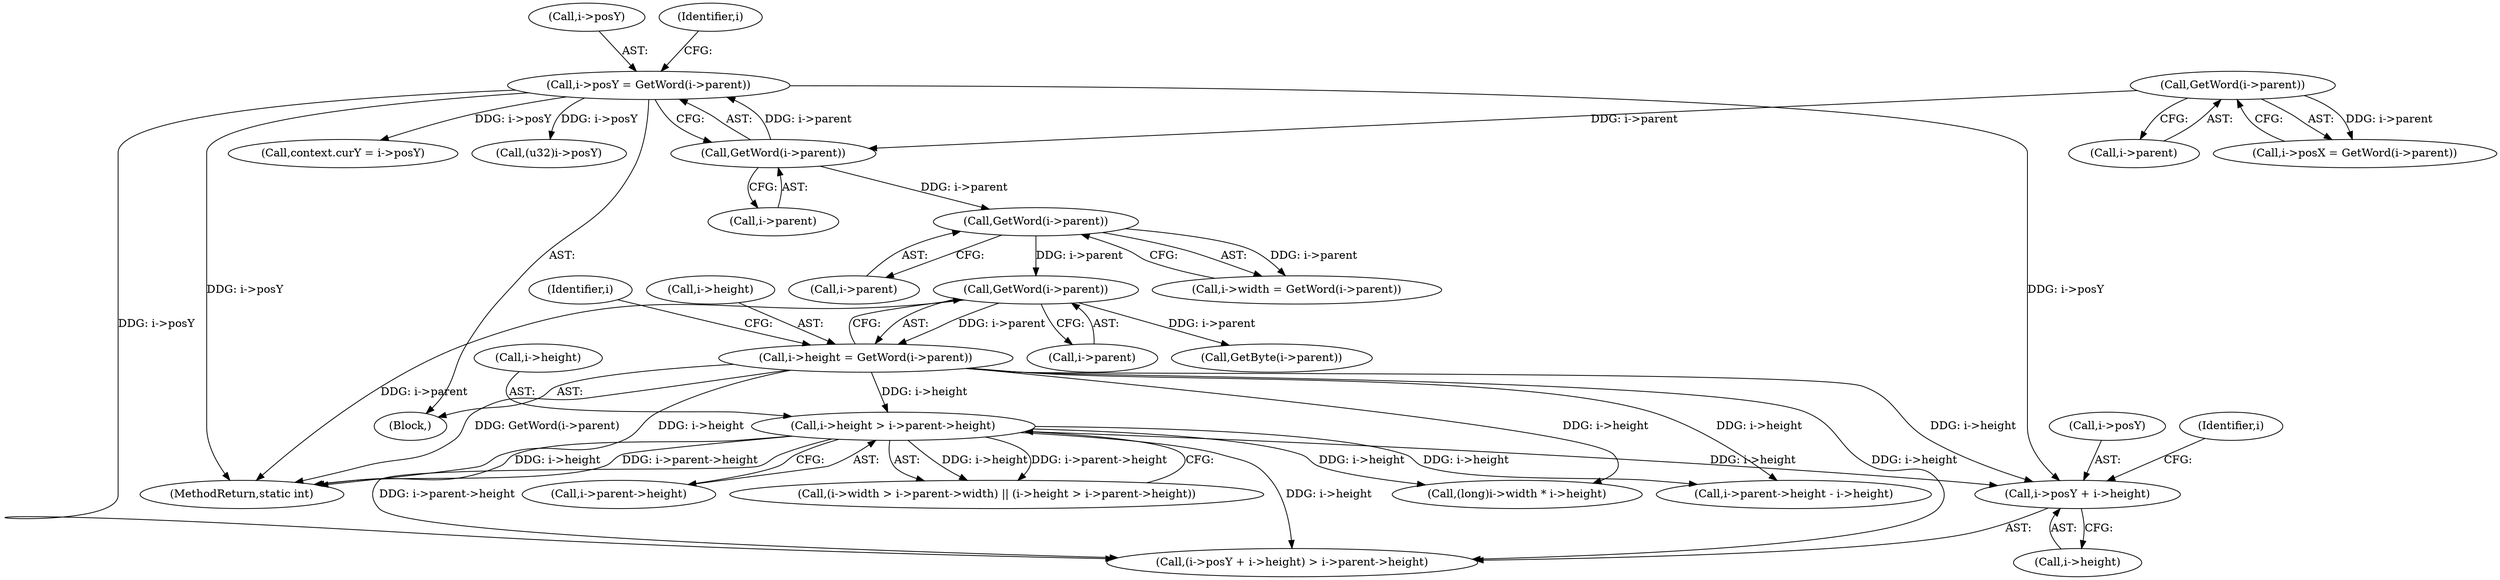 digraph "0_ngiflib_cf429e0a2fe26b5f01ce0c8e9b79432e94509b6e@pointer" {
"1000273" [label="(Call,i->posY + i->height)"];
"1000169" [label="(Call,i->posY = GetWord(i->parent))"];
"1000173" [label="(Call,GetWord(i->parent))"];
"1000165" [label="(Call,GetWord(i->parent))"];
"1000185" [label="(Call,i->height = GetWord(i->parent))"];
"1000189" [label="(Call,GetWord(i->parent))"];
"1000181" [label="(Call,GetWord(i->parent))"];
"1000204" [label="(Call,i->height > i->parent->height)"];
"1000936" [label="(MethodReturn,static int)"];
"1000165" [label="(Call,GetWord(i->parent))"];
"1000174" [label="(Call,i->parent)"];
"1000170" [label="(Call,i->posY)"];
"1000319" [label="(Call,context.curY = i->posY)"];
"1000166" [label="(Call,i->parent)"];
"1000130" [label="(Block,)"];
"1000341" [label="(Call,(u32)i->posY)"];
"1000186" [label="(Call,i->height)"];
"1000368" [label="(Call,(long)i->width * i->height)"];
"1000274" [label="(Call,i->posY)"];
"1000208" [label="(Call,i->parent->height)"];
"1000194" [label="(Call,(i->width > i->parent->width) || (i->height > i->parent->height))"];
"1000205" [label="(Call,i->height)"];
"1000190" [label="(Call,i->parent)"];
"1000189" [label="(Call,GetWord(i->parent))"];
"1000197" [label="(Identifier,i)"];
"1000173" [label="(Call,GetWord(i->parent))"];
"1000169" [label="(Call,i->posY = GetWord(i->parent))"];
"1000272" [label="(Call,(i->posY + i->height) > i->parent->height)"];
"1000185" [label="(Call,i->height = GetWord(i->parent))"];
"1000177" [label="(Call,i->width = GetWord(i->parent))"];
"1000182" [label="(Call,i->parent)"];
"1000204" [label="(Call,i->height > i->parent->height)"];
"1000273" [label="(Call,i->posY + i->height)"];
"1000379" [label="(Call,GetByte(i->parent))"];
"1000181" [label="(Call,GetWord(i->parent))"];
"1000282" [label="(Identifier,i)"];
"1000277" [label="(Call,i->height)"];
"1000179" [label="(Identifier,i)"];
"1000303" [label="(Call,i->parent->height - i->height)"];
"1000161" [label="(Call,i->posX = GetWord(i->parent))"];
"1000273" -> "1000272"  [label="AST: "];
"1000273" -> "1000277"  [label="CFG: "];
"1000274" -> "1000273"  [label="AST: "];
"1000277" -> "1000273"  [label="AST: "];
"1000282" -> "1000273"  [label="CFG: "];
"1000169" -> "1000273"  [label="DDG: i->posY"];
"1000185" -> "1000273"  [label="DDG: i->height"];
"1000204" -> "1000273"  [label="DDG: i->height"];
"1000169" -> "1000130"  [label="AST: "];
"1000169" -> "1000173"  [label="CFG: "];
"1000170" -> "1000169"  [label="AST: "];
"1000173" -> "1000169"  [label="AST: "];
"1000179" -> "1000169"  [label="CFG: "];
"1000169" -> "1000936"  [label="DDG: i->posY"];
"1000173" -> "1000169"  [label="DDG: i->parent"];
"1000169" -> "1000272"  [label="DDG: i->posY"];
"1000169" -> "1000319"  [label="DDG: i->posY"];
"1000169" -> "1000341"  [label="DDG: i->posY"];
"1000173" -> "1000174"  [label="CFG: "];
"1000174" -> "1000173"  [label="AST: "];
"1000165" -> "1000173"  [label="DDG: i->parent"];
"1000173" -> "1000181"  [label="DDG: i->parent"];
"1000165" -> "1000161"  [label="AST: "];
"1000165" -> "1000166"  [label="CFG: "];
"1000166" -> "1000165"  [label="AST: "];
"1000161" -> "1000165"  [label="CFG: "];
"1000165" -> "1000161"  [label="DDG: i->parent"];
"1000185" -> "1000130"  [label="AST: "];
"1000185" -> "1000189"  [label="CFG: "];
"1000186" -> "1000185"  [label="AST: "];
"1000189" -> "1000185"  [label="AST: "];
"1000197" -> "1000185"  [label="CFG: "];
"1000185" -> "1000936"  [label="DDG: i->height"];
"1000185" -> "1000936"  [label="DDG: GetWord(i->parent)"];
"1000189" -> "1000185"  [label="DDG: i->parent"];
"1000185" -> "1000204"  [label="DDG: i->height"];
"1000185" -> "1000272"  [label="DDG: i->height"];
"1000185" -> "1000303"  [label="DDG: i->height"];
"1000185" -> "1000368"  [label="DDG: i->height"];
"1000189" -> "1000190"  [label="CFG: "];
"1000190" -> "1000189"  [label="AST: "];
"1000189" -> "1000936"  [label="DDG: i->parent"];
"1000181" -> "1000189"  [label="DDG: i->parent"];
"1000189" -> "1000379"  [label="DDG: i->parent"];
"1000181" -> "1000177"  [label="AST: "];
"1000181" -> "1000182"  [label="CFG: "];
"1000182" -> "1000181"  [label="AST: "];
"1000177" -> "1000181"  [label="CFG: "];
"1000181" -> "1000177"  [label="DDG: i->parent"];
"1000204" -> "1000194"  [label="AST: "];
"1000204" -> "1000208"  [label="CFG: "];
"1000205" -> "1000204"  [label="AST: "];
"1000208" -> "1000204"  [label="AST: "];
"1000194" -> "1000204"  [label="CFG: "];
"1000204" -> "1000936"  [label="DDG: i->parent->height"];
"1000204" -> "1000936"  [label="DDG: i->height"];
"1000204" -> "1000194"  [label="DDG: i->height"];
"1000204" -> "1000194"  [label="DDG: i->parent->height"];
"1000204" -> "1000272"  [label="DDG: i->height"];
"1000204" -> "1000272"  [label="DDG: i->parent->height"];
"1000204" -> "1000303"  [label="DDG: i->height"];
"1000204" -> "1000368"  [label="DDG: i->height"];
}
